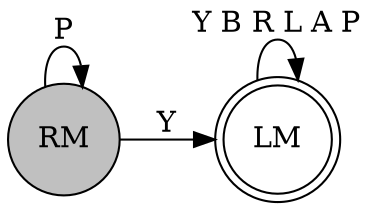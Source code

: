 digraph g {
rankdir=LR;
RM[shape=circle, style=filled, fillcolor=gray];
LM[shape=doublecircle];
RM -> LM [label=Y];
LM -> LM [label="Y B R L A P"];
RM -> RM [label=P];
}
